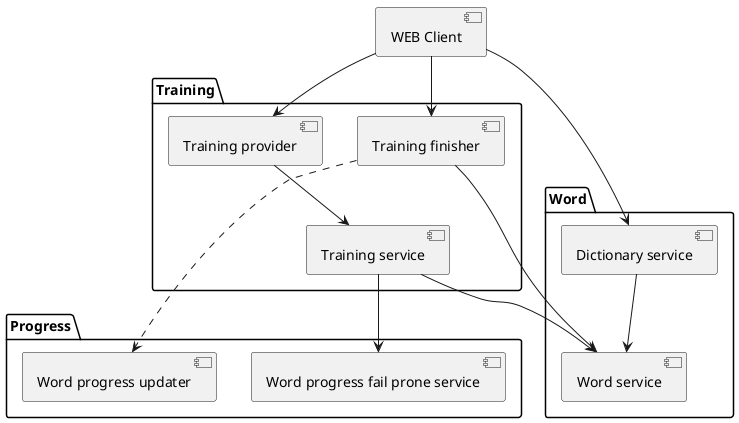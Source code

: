 @startuml

package "Training" {
  [Training finisher] as TrainingFinisher
  [Training provider] as TrainingProvider
  [Training service] as TrainingService
}

package "Progress" {
  [Word progress updater] as WordProgressUpdater
  [Word progress fail prone service] as WordProgressFailProneService
}

package "Word" {
  [Word service] as WordService
  [Dictionary service] as DictionaryService
}

[WEB Client] as WebClient

WebClient --> TrainingProvider
WebClient --> TrainingFinisher
WebClient --> DictionaryService
TrainingProvider --> TrainingService
TrainingService --> WordProgressFailProneService
TrainingService --> WordService
TrainingFinisher ..> WordProgressUpdater
TrainingFinisher --> WordService
DictionaryService --> WordService

@enduml

